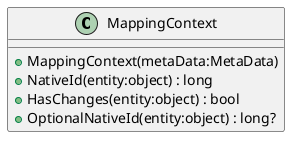 @startuml
class MappingContext {
    + MappingContext(metaData:MetaData)
    + NativeId(entity:object) : long
    + HasChanges(entity:object) : bool
    + OptionalNativeId(entity:object) : long?
}
@enduml
